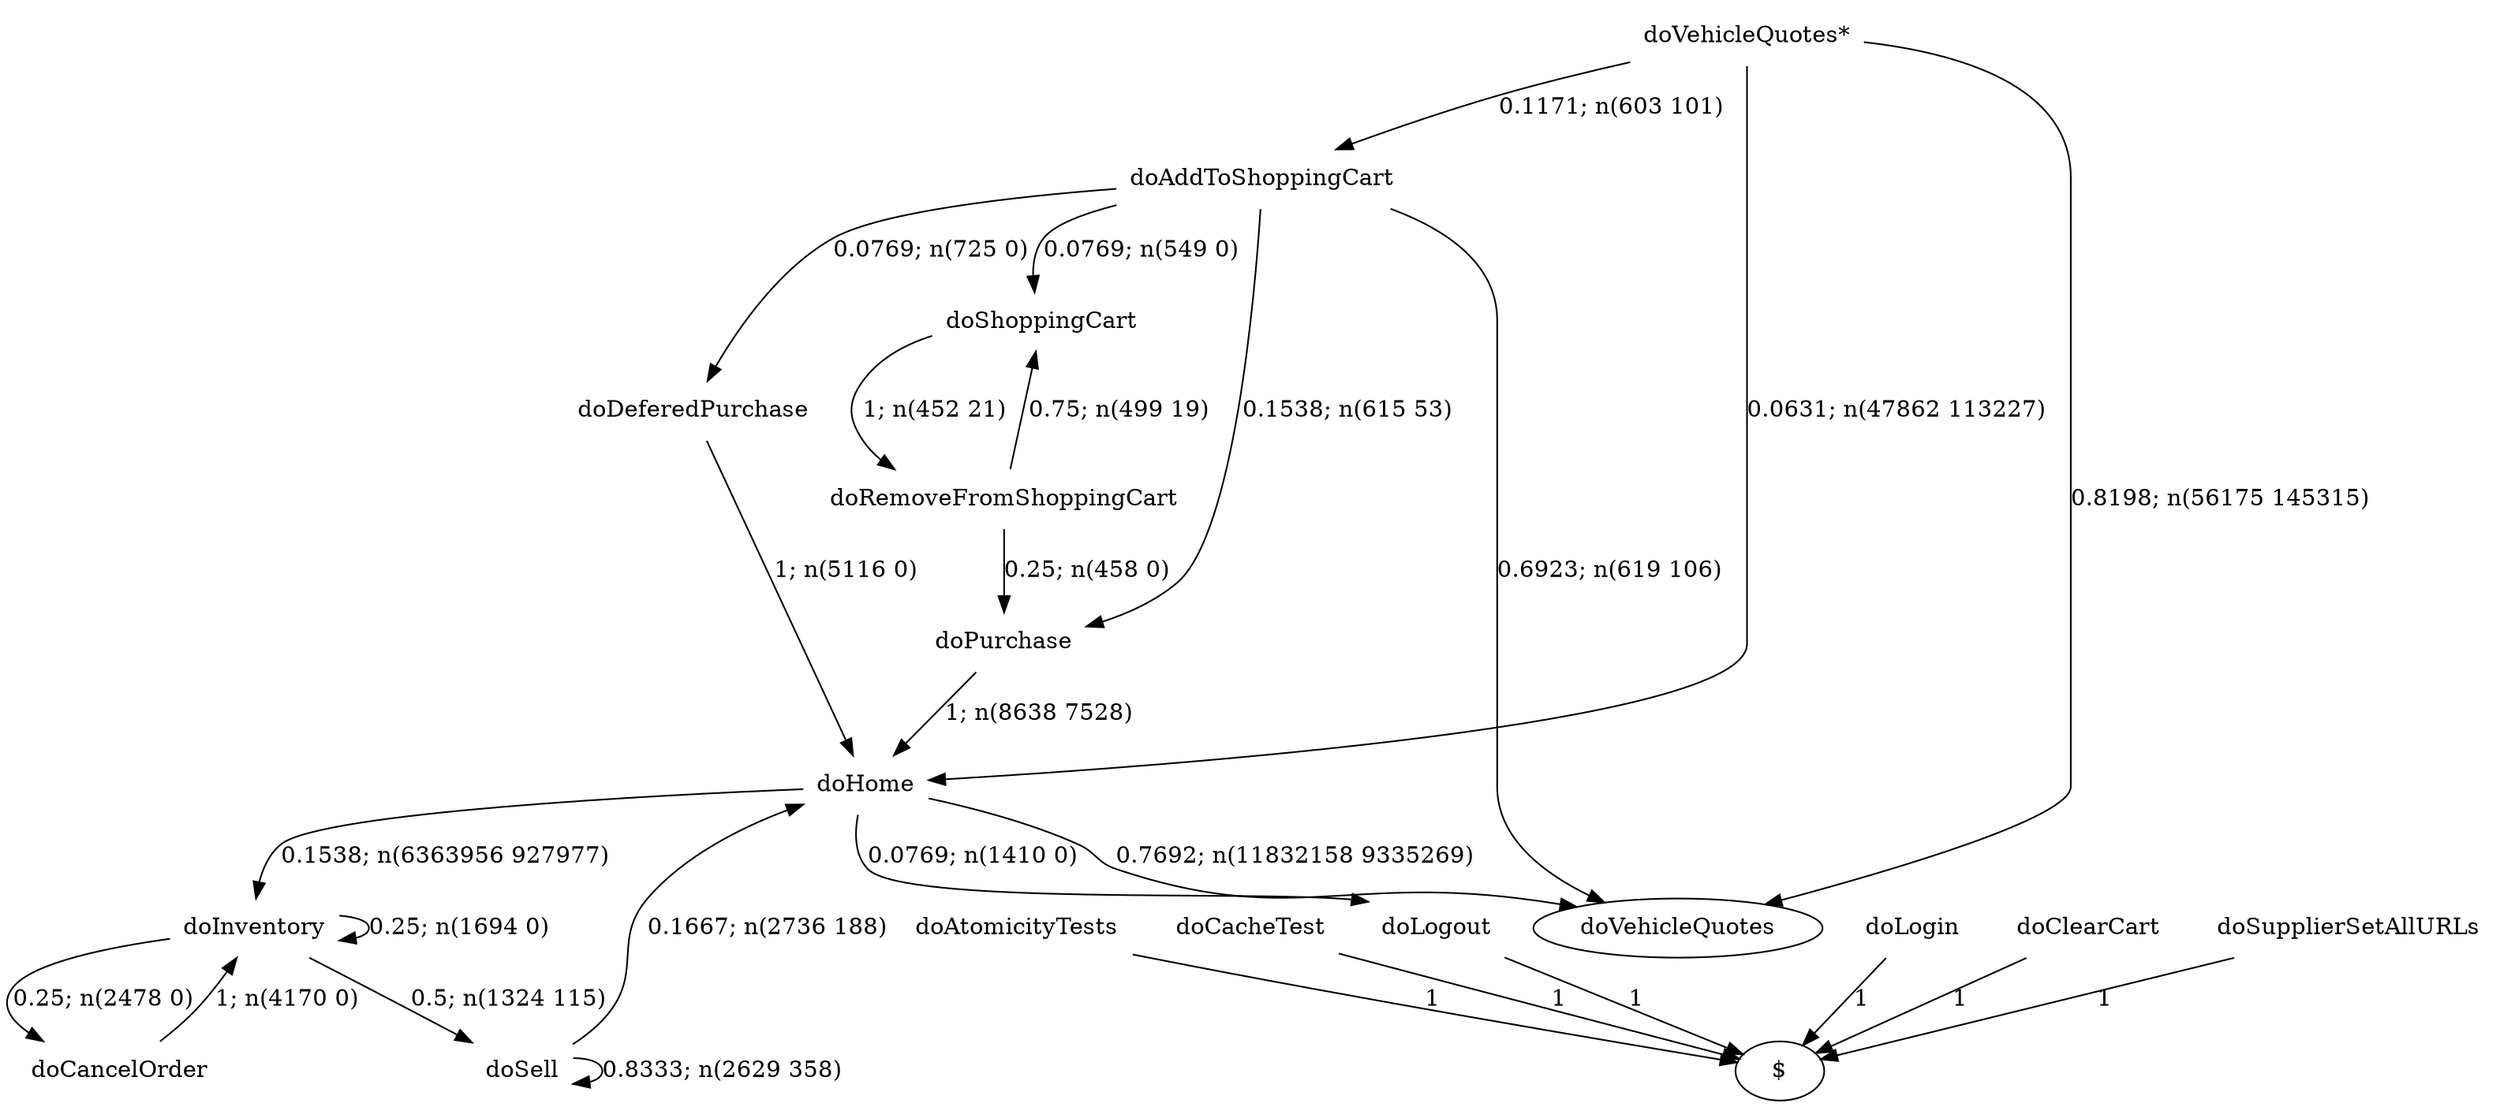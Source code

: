 digraph G {"doVehicleQuotes*" [label="doVehicleQuotes*",shape=none];"doSupplierSetAllURLs" [label="doSupplierSetAllURLs",shape=none];"doAtomicityTests" [label="doAtomicityTests",shape=none];"doCacheTest" [label="doCacheTest",shape=none];"doLogin" [label="doLogin",shape=none];"doAddToShoppingCart" [label="doAddToShoppingCart",shape=none];"doDeferedPurchase" [label="doDeferedPurchase",shape=none];"doHome" [label="doHome",shape=none];"doShoppingCart" [label="doShoppingCart",shape=none];"doClearCart" [label="doClearCart",shape=none];"doPurchase" [label="doPurchase",shape=none];"doInventory" [label="doInventory",shape=none];"doSell" [label="doSell",shape=none];"doLogout" [label="doLogout",shape=none];"doCancelOrder" [label="doCancelOrder",shape=none];"doRemoveFromShoppingCart" [label="doRemoveFromShoppingCart",shape=none];"doVehicleQuotes*"->"doVehicleQuotes" [style=solid,label="0.8198; n(56175 145315)"];"doVehicleQuotes*"->"doAddToShoppingCart" [style=solid,label="0.1171; n(603 101)"];"doVehicleQuotes*"->"doHome" [style=solid,label="0.0631; n(47862 113227)"];"doSupplierSetAllURLs"->"$" [style=solid,label="1"];"doAtomicityTests"->"$" [style=solid,label="1"];"doCacheTest"->"$" [style=solid,label="1"];"doLogin"->"$" [style=solid,label="1"];"doAddToShoppingCart"->"doVehicleQuotes" [style=solid,label="0.6923; n(619 106)"];"doAddToShoppingCart"->"doDeferedPurchase" [style=solid,label="0.0769; n(725 0)"];"doAddToShoppingCart"->"doShoppingCart" [style=solid,label="0.0769; n(549 0)"];"doAddToShoppingCart"->"doPurchase" [style=solid,label="0.1538; n(615 53)"];"doDeferedPurchase"->"doHome" [style=solid,label="1; n(5116 0)"];"doHome"->"doVehicleQuotes" [style=solid,label="0.7692; n(11832158 9335269)"];"doHome"->"doInventory" [style=solid,label="0.1538; n(6363956 927977)"];"doHome"->"doLogout" [style=solid,label="0.0769; n(1410 0)"];"doShoppingCart"->"doRemoveFromShoppingCart" [style=solid,label="1; n(452 21)"];"doClearCart"->"$" [style=solid,label="1"];"doPurchase"->"doHome" [style=solid,label="1; n(8638 7528)"];"doInventory"->"doInventory" [style=solid,label="0.25; n(1694 0)"];"doInventory"->"doSell" [style=solid,label="0.5; n(1324 115)"];"doInventory"->"doCancelOrder" [style=solid,label="0.25; n(2478 0)"];"doSell"->"doHome" [style=solid,label="0.1667; n(2736 188)"];"doSell"->"doSell" [style=solid,label="0.8333; n(2629 358)"];"doLogout"->"$" [style=solid,label="1"];"doCancelOrder"->"doInventory" [style=solid,label="1; n(4170 0)"];"doRemoveFromShoppingCart"->"doShoppingCart" [style=solid,label="0.75; n(499 19)"];"doRemoveFromShoppingCart"->"doPurchase" [style=solid,label="0.25; n(458 0)"];}